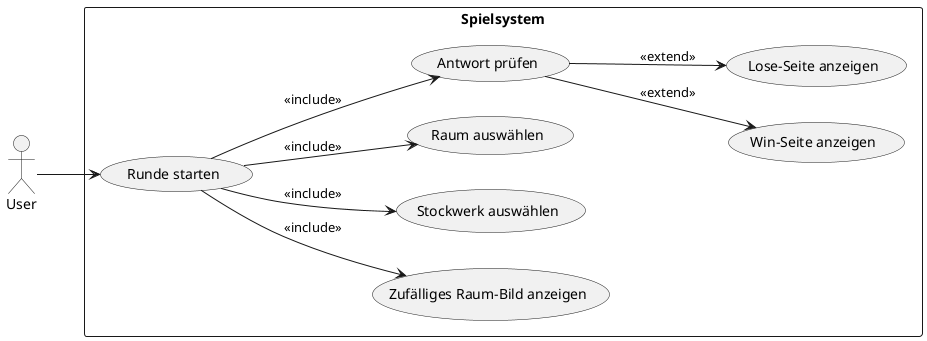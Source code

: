 @startuml
left to right direction
actor "User" as Spieler

rectangle "Spielsystem" {
  
  usecase "Runde starten" as UC_Start
  usecase "Zufälliges Raum-Bild anzeigen" as UC_Bild
  usecase "Stockwerk auswählen" as UC_Stockwerk
  usecase "Raum auswählen" as UC_Raum
  usecase "Antwort prüfen" as UC_Prf
  usecase "Win-Seite anzeigen" as UC_Win
  usecase "Lose-Seite anzeigen" as UC_Lose

  Spieler --> UC_Start

  UC_Start --> UC_Bild : <<include>>
  UC_Start --> UC_Stockwerk : <<include>>
  UC_Start --> UC_Raum : <<include>>
  UC_Start --> UC_Prf : <<include>>

  UC_Prf --> UC_Win : <<extend>>
  UC_Prf --> UC_Lose : <<extend>>

}

@enduml
